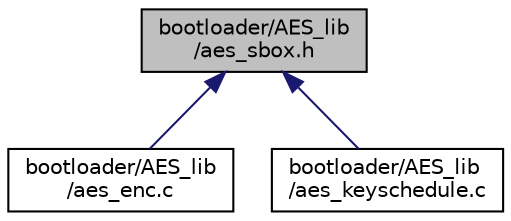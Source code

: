 digraph "bootloader/AES_lib/aes_sbox.h"
{
  edge [fontname="Helvetica",fontsize="10",labelfontname="Helvetica",labelfontsize="10"];
  node [fontname="Helvetica",fontsize="10",shape=record];
  Node2 [label="bootloader/AES_lib\l/aes_sbox.h",height=0.2,width=0.4,color="black", fillcolor="grey75", style="filled", fontcolor="black"];
  Node2 -> Node3 [dir="back",color="midnightblue",fontsize="10",style="solid",fontname="Helvetica"];
  Node3 [label="bootloader/AES_lib\l/aes_enc.c",height=0.2,width=0.4,color="black", fillcolor="white", style="filled",URL="$bootloader_2_a_e_s__lib_2aes__enc_8c.html"];
  Node2 -> Node4 [dir="back",color="midnightblue",fontsize="10",style="solid",fontname="Helvetica"];
  Node4 [label="bootloader/AES_lib\l/aes_keyschedule.c",height=0.2,width=0.4,color="black", fillcolor="white", style="filled",URL="$bootloader_2_a_e_s__lib_2aes__keyschedule_8c.html"];
}
